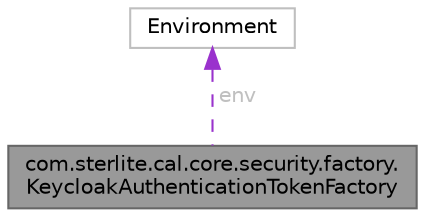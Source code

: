 digraph "com.sterlite.cal.core.security.factory.KeycloakAuthenticationTokenFactory"
{
 // LATEX_PDF_SIZE
  bgcolor="transparent";
  edge [fontname=Helvetica,fontsize=10,labelfontname=Helvetica,labelfontsize=10];
  node [fontname=Helvetica,fontsize=10,shape=box,height=0.2,width=0.4];
  Node1 [id="Node000001",label="com.sterlite.cal.core.security.factory.\lKeycloakAuthenticationTokenFactory",height=0.2,width=0.4,color="gray40", fillcolor="grey60", style="filled", fontcolor="black",tooltip=" "];
  Node2 -> Node1 [id="edge1_Node000001_Node000002",dir="back",color="darkorchid3",style="dashed",tooltip=" ",label=" env",fontcolor="grey" ];
  Node2 [id="Node000002",label="Environment",height=0.2,width=0.4,color="grey75", fillcolor="white", style="filled",tooltip=" "];
}
